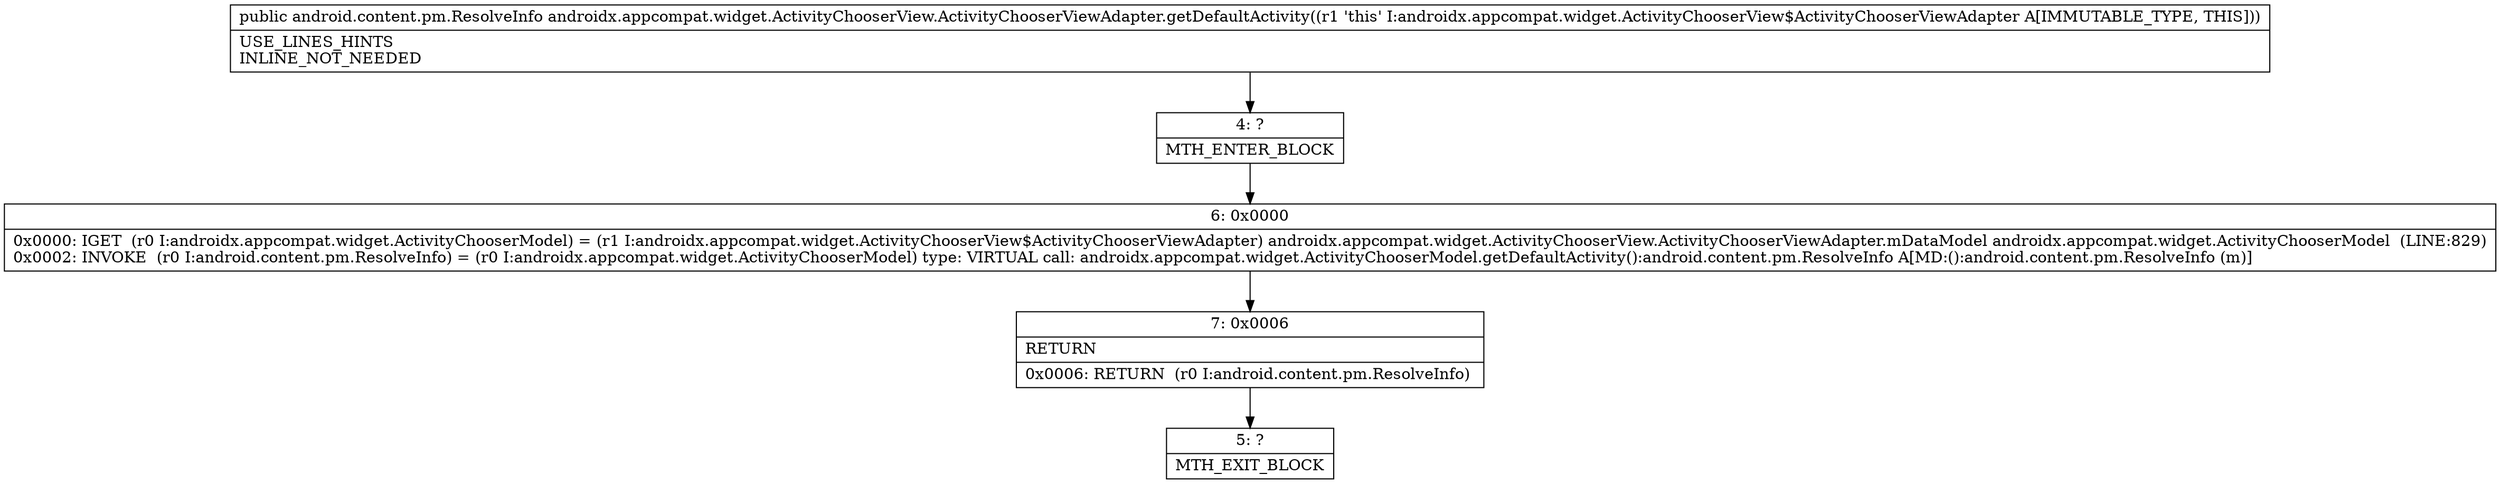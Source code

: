 digraph "CFG forandroidx.appcompat.widget.ActivityChooserView.ActivityChooserViewAdapter.getDefaultActivity()Landroid\/content\/pm\/ResolveInfo;" {
Node_4 [shape=record,label="{4\:\ ?|MTH_ENTER_BLOCK\l}"];
Node_6 [shape=record,label="{6\:\ 0x0000|0x0000: IGET  (r0 I:androidx.appcompat.widget.ActivityChooserModel) = (r1 I:androidx.appcompat.widget.ActivityChooserView$ActivityChooserViewAdapter) androidx.appcompat.widget.ActivityChooserView.ActivityChooserViewAdapter.mDataModel androidx.appcompat.widget.ActivityChooserModel  (LINE:829)\l0x0002: INVOKE  (r0 I:android.content.pm.ResolveInfo) = (r0 I:androidx.appcompat.widget.ActivityChooserModel) type: VIRTUAL call: androidx.appcompat.widget.ActivityChooserModel.getDefaultActivity():android.content.pm.ResolveInfo A[MD:():android.content.pm.ResolveInfo (m)]\l}"];
Node_7 [shape=record,label="{7\:\ 0x0006|RETURN\l|0x0006: RETURN  (r0 I:android.content.pm.ResolveInfo) \l}"];
Node_5 [shape=record,label="{5\:\ ?|MTH_EXIT_BLOCK\l}"];
MethodNode[shape=record,label="{public android.content.pm.ResolveInfo androidx.appcompat.widget.ActivityChooserView.ActivityChooserViewAdapter.getDefaultActivity((r1 'this' I:androidx.appcompat.widget.ActivityChooserView$ActivityChooserViewAdapter A[IMMUTABLE_TYPE, THIS]))  | USE_LINES_HINTS\lINLINE_NOT_NEEDED\l}"];
MethodNode -> Node_4;Node_4 -> Node_6;
Node_6 -> Node_7;
Node_7 -> Node_5;
}

